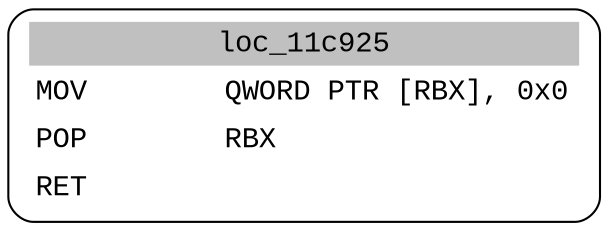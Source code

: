 digraph asm_graph {
1941 [
shape="Mrecord" fontname="Courier New"label =<<table border="0" cellborder="0" cellpadding="3"><tr><td align="center" colspan="2" bgcolor="grey">loc_11c925</td></tr><tr><td align="left">MOV        QWORD PTR [RBX], 0x0</td></tr><tr><td align="left">POP        RBX</td></tr><tr><td align="left">RET        </td></tr></table>> ];
}